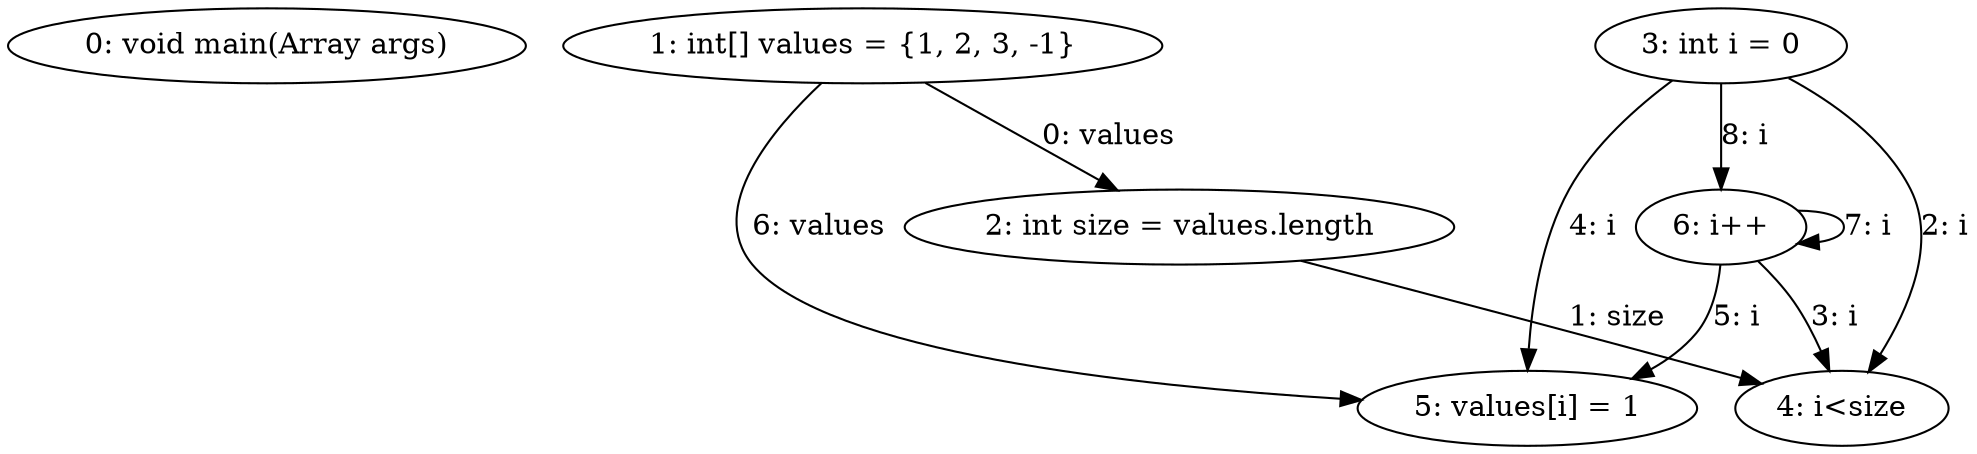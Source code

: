 digraph G {
  1 [ label="0: void main(Array args)" ];
  2 [ label="1: int[] values = {1, 2, 3, -1}" ];
  3 [ label="2: int size = values.length" ];
  4 [ label="3: int i = 0" ];
  5 [ label="4: i<size" ];
  6 [ label="5: values[i] = 1" ];
  7 [ label="6: i++" ];
  2 -> 3 [ label="0: values" ];
  3 -> 5 [ label="1: size" ];
  4 -> 5 [ label="2: i" ];
  7 -> 5 [ label="3: i" ];
  4 -> 6 [ label="4: i" ];
  7 -> 6 [ label="5: i" ];
  2 -> 6 [ label="6: values" ];
  7 -> 7 [ label="7: i" ];
  4 -> 7 [ label="8: i" ];
}
